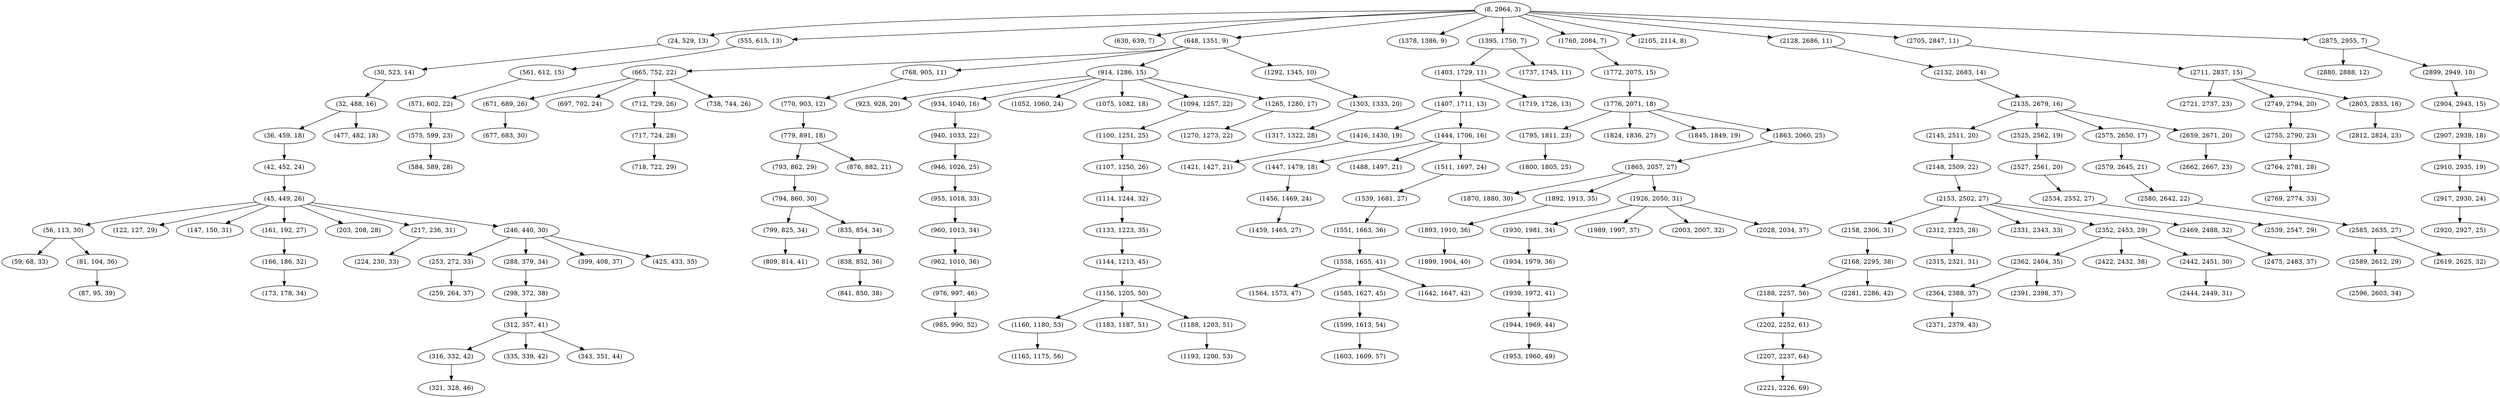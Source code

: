 digraph tree {
    "(8, 2964, 3)";
    "(24, 529, 13)";
    "(30, 523, 14)";
    "(32, 488, 16)";
    "(36, 459, 18)";
    "(42, 452, 24)";
    "(45, 449, 26)";
    "(56, 113, 30)";
    "(59, 68, 33)";
    "(81, 104, 36)";
    "(87, 95, 39)";
    "(122, 127, 29)";
    "(147, 150, 31)";
    "(161, 192, 27)";
    "(166, 186, 32)";
    "(173, 178, 34)";
    "(203, 208, 28)";
    "(217, 236, 31)";
    "(224, 230, 33)";
    "(246, 440, 30)";
    "(253, 272, 33)";
    "(259, 264, 37)";
    "(288, 379, 34)";
    "(298, 372, 38)";
    "(312, 357, 41)";
    "(316, 332, 42)";
    "(321, 328, 46)";
    "(335, 339, 42)";
    "(343, 351, 44)";
    "(399, 408, 37)";
    "(425, 433, 35)";
    "(477, 482, 18)";
    "(555, 615, 13)";
    "(561, 612, 15)";
    "(571, 602, 22)";
    "(575, 599, 23)";
    "(584, 589, 28)";
    "(630, 639, 7)";
    "(648, 1351, 9)";
    "(665, 752, 22)";
    "(671, 689, 26)";
    "(677, 683, 30)";
    "(697, 702, 24)";
    "(712, 729, 26)";
    "(717, 724, 28)";
    "(718, 722, 29)";
    "(738, 744, 26)";
    "(768, 905, 11)";
    "(770, 903, 12)";
    "(779, 891, 18)";
    "(793, 862, 29)";
    "(794, 860, 30)";
    "(799, 825, 34)";
    "(809, 814, 41)";
    "(835, 854, 34)";
    "(838, 852, 36)";
    "(841, 850, 38)";
    "(876, 882, 21)";
    "(914, 1286, 15)";
    "(923, 928, 20)";
    "(934, 1040, 16)";
    "(940, 1033, 22)";
    "(946, 1026, 25)";
    "(955, 1018, 33)";
    "(960, 1013, 34)";
    "(962, 1010, 36)";
    "(976, 997, 46)";
    "(985, 990, 52)";
    "(1052, 1060, 24)";
    "(1075, 1082, 18)";
    "(1094, 1257, 22)";
    "(1100, 1251, 25)";
    "(1107, 1250, 26)";
    "(1114, 1244, 32)";
    "(1133, 1223, 35)";
    "(1144, 1213, 45)";
    "(1156, 1205, 50)";
    "(1160, 1180, 53)";
    "(1165, 1175, 56)";
    "(1183, 1187, 51)";
    "(1188, 1203, 51)";
    "(1193, 1200, 53)";
    "(1265, 1280, 17)";
    "(1270, 1273, 22)";
    "(1292, 1345, 10)";
    "(1303, 1333, 20)";
    "(1317, 1322, 28)";
    "(1378, 1386, 9)";
    "(1395, 1750, 7)";
    "(1403, 1729, 11)";
    "(1407, 1711, 13)";
    "(1416, 1430, 19)";
    "(1421, 1427, 21)";
    "(1444, 1706, 16)";
    "(1447, 1479, 18)";
    "(1456, 1469, 24)";
    "(1459, 1465, 27)";
    "(1488, 1497, 21)";
    "(1511, 1697, 24)";
    "(1539, 1681, 27)";
    "(1551, 1663, 36)";
    "(1558, 1655, 41)";
    "(1564, 1573, 47)";
    "(1585, 1627, 45)";
    "(1599, 1613, 54)";
    "(1603, 1609, 57)";
    "(1642, 1647, 42)";
    "(1719, 1726, 13)";
    "(1737, 1745, 11)";
    "(1760, 2084, 7)";
    "(1772, 2075, 15)";
    "(1776, 2071, 18)";
    "(1795, 1811, 23)";
    "(1800, 1805, 25)";
    "(1824, 1836, 27)";
    "(1845, 1849, 19)";
    "(1863, 2060, 25)";
    "(1865, 2057, 27)";
    "(1870, 1880, 30)";
    "(1892, 1913, 35)";
    "(1893, 1910, 36)";
    "(1899, 1904, 40)";
    "(1926, 2050, 31)";
    "(1930, 1981, 34)";
    "(1934, 1979, 36)";
    "(1939, 1972, 41)";
    "(1944, 1969, 44)";
    "(1953, 1960, 49)";
    "(1989, 1997, 37)";
    "(2003, 2007, 32)";
    "(2028, 2034, 37)";
    "(2105, 2114, 8)";
    "(2128, 2686, 11)";
    "(2132, 2683, 14)";
    "(2135, 2679, 16)";
    "(2145, 2511, 20)";
    "(2148, 2509, 22)";
    "(2153, 2502, 27)";
    "(2158, 2306, 31)";
    "(2168, 2295, 38)";
    "(2188, 2257, 56)";
    "(2202, 2252, 61)";
    "(2207, 2237, 64)";
    "(2221, 2226, 69)";
    "(2281, 2286, 42)";
    "(2312, 2325, 28)";
    "(2315, 2321, 31)";
    "(2331, 2343, 33)";
    "(2352, 2453, 29)";
    "(2362, 2404, 35)";
    "(2364, 2388, 37)";
    "(2371, 2379, 43)";
    "(2391, 2398, 37)";
    "(2422, 2432, 38)";
    "(2442, 2451, 30)";
    "(2444, 2449, 31)";
    "(2469, 2488, 32)";
    "(2475, 2483, 37)";
    "(2525, 2562, 19)";
    "(2527, 2561, 20)";
    "(2534, 2552, 27)";
    "(2539, 2547, 29)";
    "(2575, 2650, 17)";
    "(2579, 2645, 21)";
    "(2580, 2642, 22)";
    "(2585, 2635, 27)";
    "(2589, 2612, 29)";
    "(2596, 2603, 34)";
    "(2619, 2625, 32)";
    "(2659, 2671, 20)";
    "(2662, 2667, 23)";
    "(2705, 2847, 11)";
    "(2711, 2837, 15)";
    "(2721, 2737, 23)";
    "(2749, 2794, 20)";
    "(2755, 2790, 23)";
    "(2764, 2781, 28)";
    "(2769, 2774, 33)";
    "(2803, 2833, 18)";
    "(2812, 2824, 23)";
    "(2875, 2955, 7)";
    "(2880, 2888, 12)";
    "(2899, 2949, 10)";
    "(2904, 2943, 15)";
    "(2907, 2939, 18)";
    "(2910, 2935, 19)";
    "(2917, 2930, 24)";
    "(2920, 2927, 25)";
    "(8, 2964, 3)" -> "(24, 529, 13)";
    "(8, 2964, 3)" -> "(555, 615, 13)";
    "(8, 2964, 3)" -> "(630, 639, 7)";
    "(8, 2964, 3)" -> "(648, 1351, 9)";
    "(8, 2964, 3)" -> "(1378, 1386, 9)";
    "(8, 2964, 3)" -> "(1395, 1750, 7)";
    "(8, 2964, 3)" -> "(1760, 2084, 7)";
    "(8, 2964, 3)" -> "(2105, 2114, 8)";
    "(8, 2964, 3)" -> "(2128, 2686, 11)";
    "(8, 2964, 3)" -> "(2705, 2847, 11)";
    "(8, 2964, 3)" -> "(2875, 2955, 7)";
    "(24, 529, 13)" -> "(30, 523, 14)";
    "(30, 523, 14)" -> "(32, 488, 16)";
    "(32, 488, 16)" -> "(36, 459, 18)";
    "(32, 488, 16)" -> "(477, 482, 18)";
    "(36, 459, 18)" -> "(42, 452, 24)";
    "(42, 452, 24)" -> "(45, 449, 26)";
    "(45, 449, 26)" -> "(56, 113, 30)";
    "(45, 449, 26)" -> "(122, 127, 29)";
    "(45, 449, 26)" -> "(147, 150, 31)";
    "(45, 449, 26)" -> "(161, 192, 27)";
    "(45, 449, 26)" -> "(203, 208, 28)";
    "(45, 449, 26)" -> "(217, 236, 31)";
    "(45, 449, 26)" -> "(246, 440, 30)";
    "(56, 113, 30)" -> "(59, 68, 33)";
    "(56, 113, 30)" -> "(81, 104, 36)";
    "(81, 104, 36)" -> "(87, 95, 39)";
    "(161, 192, 27)" -> "(166, 186, 32)";
    "(166, 186, 32)" -> "(173, 178, 34)";
    "(217, 236, 31)" -> "(224, 230, 33)";
    "(246, 440, 30)" -> "(253, 272, 33)";
    "(246, 440, 30)" -> "(288, 379, 34)";
    "(246, 440, 30)" -> "(399, 408, 37)";
    "(246, 440, 30)" -> "(425, 433, 35)";
    "(253, 272, 33)" -> "(259, 264, 37)";
    "(288, 379, 34)" -> "(298, 372, 38)";
    "(298, 372, 38)" -> "(312, 357, 41)";
    "(312, 357, 41)" -> "(316, 332, 42)";
    "(312, 357, 41)" -> "(335, 339, 42)";
    "(312, 357, 41)" -> "(343, 351, 44)";
    "(316, 332, 42)" -> "(321, 328, 46)";
    "(555, 615, 13)" -> "(561, 612, 15)";
    "(561, 612, 15)" -> "(571, 602, 22)";
    "(571, 602, 22)" -> "(575, 599, 23)";
    "(575, 599, 23)" -> "(584, 589, 28)";
    "(648, 1351, 9)" -> "(665, 752, 22)";
    "(648, 1351, 9)" -> "(768, 905, 11)";
    "(648, 1351, 9)" -> "(914, 1286, 15)";
    "(648, 1351, 9)" -> "(1292, 1345, 10)";
    "(665, 752, 22)" -> "(671, 689, 26)";
    "(665, 752, 22)" -> "(697, 702, 24)";
    "(665, 752, 22)" -> "(712, 729, 26)";
    "(665, 752, 22)" -> "(738, 744, 26)";
    "(671, 689, 26)" -> "(677, 683, 30)";
    "(712, 729, 26)" -> "(717, 724, 28)";
    "(717, 724, 28)" -> "(718, 722, 29)";
    "(768, 905, 11)" -> "(770, 903, 12)";
    "(770, 903, 12)" -> "(779, 891, 18)";
    "(779, 891, 18)" -> "(793, 862, 29)";
    "(779, 891, 18)" -> "(876, 882, 21)";
    "(793, 862, 29)" -> "(794, 860, 30)";
    "(794, 860, 30)" -> "(799, 825, 34)";
    "(794, 860, 30)" -> "(835, 854, 34)";
    "(799, 825, 34)" -> "(809, 814, 41)";
    "(835, 854, 34)" -> "(838, 852, 36)";
    "(838, 852, 36)" -> "(841, 850, 38)";
    "(914, 1286, 15)" -> "(923, 928, 20)";
    "(914, 1286, 15)" -> "(934, 1040, 16)";
    "(914, 1286, 15)" -> "(1052, 1060, 24)";
    "(914, 1286, 15)" -> "(1075, 1082, 18)";
    "(914, 1286, 15)" -> "(1094, 1257, 22)";
    "(914, 1286, 15)" -> "(1265, 1280, 17)";
    "(934, 1040, 16)" -> "(940, 1033, 22)";
    "(940, 1033, 22)" -> "(946, 1026, 25)";
    "(946, 1026, 25)" -> "(955, 1018, 33)";
    "(955, 1018, 33)" -> "(960, 1013, 34)";
    "(960, 1013, 34)" -> "(962, 1010, 36)";
    "(962, 1010, 36)" -> "(976, 997, 46)";
    "(976, 997, 46)" -> "(985, 990, 52)";
    "(1094, 1257, 22)" -> "(1100, 1251, 25)";
    "(1100, 1251, 25)" -> "(1107, 1250, 26)";
    "(1107, 1250, 26)" -> "(1114, 1244, 32)";
    "(1114, 1244, 32)" -> "(1133, 1223, 35)";
    "(1133, 1223, 35)" -> "(1144, 1213, 45)";
    "(1144, 1213, 45)" -> "(1156, 1205, 50)";
    "(1156, 1205, 50)" -> "(1160, 1180, 53)";
    "(1156, 1205, 50)" -> "(1183, 1187, 51)";
    "(1156, 1205, 50)" -> "(1188, 1203, 51)";
    "(1160, 1180, 53)" -> "(1165, 1175, 56)";
    "(1188, 1203, 51)" -> "(1193, 1200, 53)";
    "(1265, 1280, 17)" -> "(1270, 1273, 22)";
    "(1292, 1345, 10)" -> "(1303, 1333, 20)";
    "(1303, 1333, 20)" -> "(1317, 1322, 28)";
    "(1395, 1750, 7)" -> "(1403, 1729, 11)";
    "(1395, 1750, 7)" -> "(1737, 1745, 11)";
    "(1403, 1729, 11)" -> "(1407, 1711, 13)";
    "(1403, 1729, 11)" -> "(1719, 1726, 13)";
    "(1407, 1711, 13)" -> "(1416, 1430, 19)";
    "(1407, 1711, 13)" -> "(1444, 1706, 16)";
    "(1416, 1430, 19)" -> "(1421, 1427, 21)";
    "(1444, 1706, 16)" -> "(1447, 1479, 18)";
    "(1444, 1706, 16)" -> "(1488, 1497, 21)";
    "(1444, 1706, 16)" -> "(1511, 1697, 24)";
    "(1447, 1479, 18)" -> "(1456, 1469, 24)";
    "(1456, 1469, 24)" -> "(1459, 1465, 27)";
    "(1511, 1697, 24)" -> "(1539, 1681, 27)";
    "(1539, 1681, 27)" -> "(1551, 1663, 36)";
    "(1551, 1663, 36)" -> "(1558, 1655, 41)";
    "(1558, 1655, 41)" -> "(1564, 1573, 47)";
    "(1558, 1655, 41)" -> "(1585, 1627, 45)";
    "(1558, 1655, 41)" -> "(1642, 1647, 42)";
    "(1585, 1627, 45)" -> "(1599, 1613, 54)";
    "(1599, 1613, 54)" -> "(1603, 1609, 57)";
    "(1760, 2084, 7)" -> "(1772, 2075, 15)";
    "(1772, 2075, 15)" -> "(1776, 2071, 18)";
    "(1776, 2071, 18)" -> "(1795, 1811, 23)";
    "(1776, 2071, 18)" -> "(1824, 1836, 27)";
    "(1776, 2071, 18)" -> "(1845, 1849, 19)";
    "(1776, 2071, 18)" -> "(1863, 2060, 25)";
    "(1795, 1811, 23)" -> "(1800, 1805, 25)";
    "(1863, 2060, 25)" -> "(1865, 2057, 27)";
    "(1865, 2057, 27)" -> "(1870, 1880, 30)";
    "(1865, 2057, 27)" -> "(1892, 1913, 35)";
    "(1865, 2057, 27)" -> "(1926, 2050, 31)";
    "(1892, 1913, 35)" -> "(1893, 1910, 36)";
    "(1893, 1910, 36)" -> "(1899, 1904, 40)";
    "(1926, 2050, 31)" -> "(1930, 1981, 34)";
    "(1926, 2050, 31)" -> "(1989, 1997, 37)";
    "(1926, 2050, 31)" -> "(2003, 2007, 32)";
    "(1926, 2050, 31)" -> "(2028, 2034, 37)";
    "(1930, 1981, 34)" -> "(1934, 1979, 36)";
    "(1934, 1979, 36)" -> "(1939, 1972, 41)";
    "(1939, 1972, 41)" -> "(1944, 1969, 44)";
    "(1944, 1969, 44)" -> "(1953, 1960, 49)";
    "(2128, 2686, 11)" -> "(2132, 2683, 14)";
    "(2132, 2683, 14)" -> "(2135, 2679, 16)";
    "(2135, 2679, 16)" -> "(2145, 2511, 20)";
    "(2135, 2679, 16)" -> "(2525, 2562, 19)";
    "(2135, 2679, 16)" -> "(2575, 2650, 17)";
    "(2135, 2679, 16)" -> "(2659, 2671, 20)";
    "(2145, 2511, 20)" -> "(2148, 2509, 22)";
    "(2148, 2509, 22)" -> "(2153, 2502, 27)";
    "(2153, 2502, 27)" -> "(2158, 2306, 31)";
    "(2153, 2502, 27)" -> "(2312, 2325, 28)";
    "(2153, 2502, 27)" -> "(2331, 2343, 33)";
    "(2153, 2502, 27)" -> "(2352, 2453, 29)";
    "(2153, 2502, 27)" -> "(2469, 2488, 32)";
    "(2158, 2306, 31)" -> "(2168, 2295, 38)";
    "(2168, 2295, 38)" -> "(2188, 2257, 56)";
    "(2168, 2295, 38)" -> "(2281, 2286, 42)";
    "(2188, 2257, 56)" -> "(2202, 2252, 61)";
    "(2202, 2252, 61)" -> "(2207, 2237, 64)";
    "(2207, 2237, 64)" -> "(2221, 2226, 69)";
    "(2312, 2325, 28)" -> "(2315, 2321, 31)";
    "(2352, 2453, 29)" -> "(2362, 2404, 35)";
    "(2352, 2453, 29)" -> "(2422, 2432, 38)";
    "(2352, 2453, 29)" -> "(2442, 2451, 30)";
    "(2362, 2404, 35)" -> "(2364, 2388, 37)";
    "(2362, 2404, 35)" -> "(2391, 2398, 37)";
    "(2364, 2388, 37)" -> "(2371, 2379, 43)";
    "(2442, 2451, 30)" -> "(2444, 2449, 31)";
    "(2469, 2488, 32)" -> "(2475, 2483, 37)";
    "(2525, 2562, 19)" -> "(2527, 2561, 20)";
    "(2527, 2561, 20)" -> "(2534, 2552, 27)";
    "(2534, 2552, 27)" -> "(2539, 2547, 29)";
    "(2575, 2650, 17)" -> "(2579, 2645, 21)";
    "(2579, 2645, 21)" -> "(2580, 2642, 22)";
    "(2580, 2642, 22)" -> "(2585, 2635, 27)";
    "(2585, 2635, 27)" -> "(2589, 2612, 29)";
    "(2585, 2635, 27)" -> "(2619, 2625, 32)";
    "(2589, 2612, 29)" -> "(2596, 2603, 34)";
    "(2659, 2671, 20)" -> "(2662, 2667, 23)";
    "(2705, 2847, 11)" -> "(2711, 2837, 15)";
    "(2711, 2837, 15)" -> "(2721, 2737, 23)";
    "(2711, 2837, 15)" -> "(2749, 2794, 20)";
    "(2711, 2837, 15)" -> "(2803, 2833, 18)";
    "(2749, 2794, 20)" -> "(2755, 2790, 23)";
    "(2755, 2790, 23)" -> "(2764, 2781, 28)";
    "(2764, 2781, 28)" -> "(2769, 2774, 33)";
    "(2803, 2833, 18)" -> "(2812, 2824, 23)";
    "(2875, 2955, 7)" -> "(2880, 2888, 12)";
    "(2875, 2955, 7)" -> "(2899, 2949, 10)";
    "(2899, 2949, 10)" -> "(2904, 2943, 15)";
    "(2904, 2943, 15)" -> "(2907, 2939, 18)";
    "(2907, 2939, 18)" -> "(2910, 2935, 19)";
    "(2910, 2935, 19)" -> "(2917, 2930, 24)";
    "(2917, 2930, 24)" -> "(2920, 2927, 25)";
}
